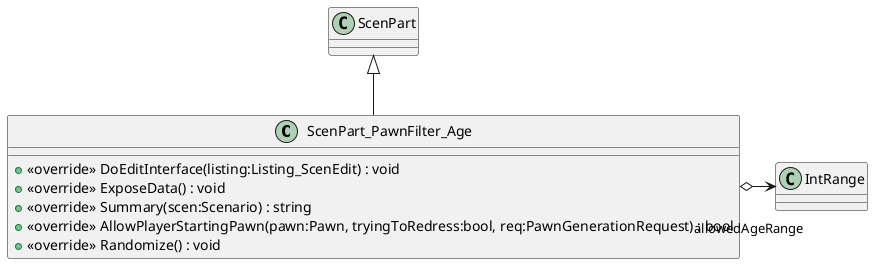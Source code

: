 @startuml
class ScenPart_PawnFilter_Age {
    + <<override>> DoEditInterface(listing:Listing_ScenEdit) : void
    + <<override>> ExposeData() : void
    + <<override>> Summary(scen:Scenario) : string
    + <<override>> AllowPlayerStartingPawn(pawn:Pawn, tryingToRedress:bool, req:PawnGenerationRequest) : bool
    + <<override>> Randomize() : void
}
ScenPart <|-- ScenPart_PawnFilter_Age
ScenPart_PawnFilter_Age o-> "allowedAgeRange" IntRange
@enduml
